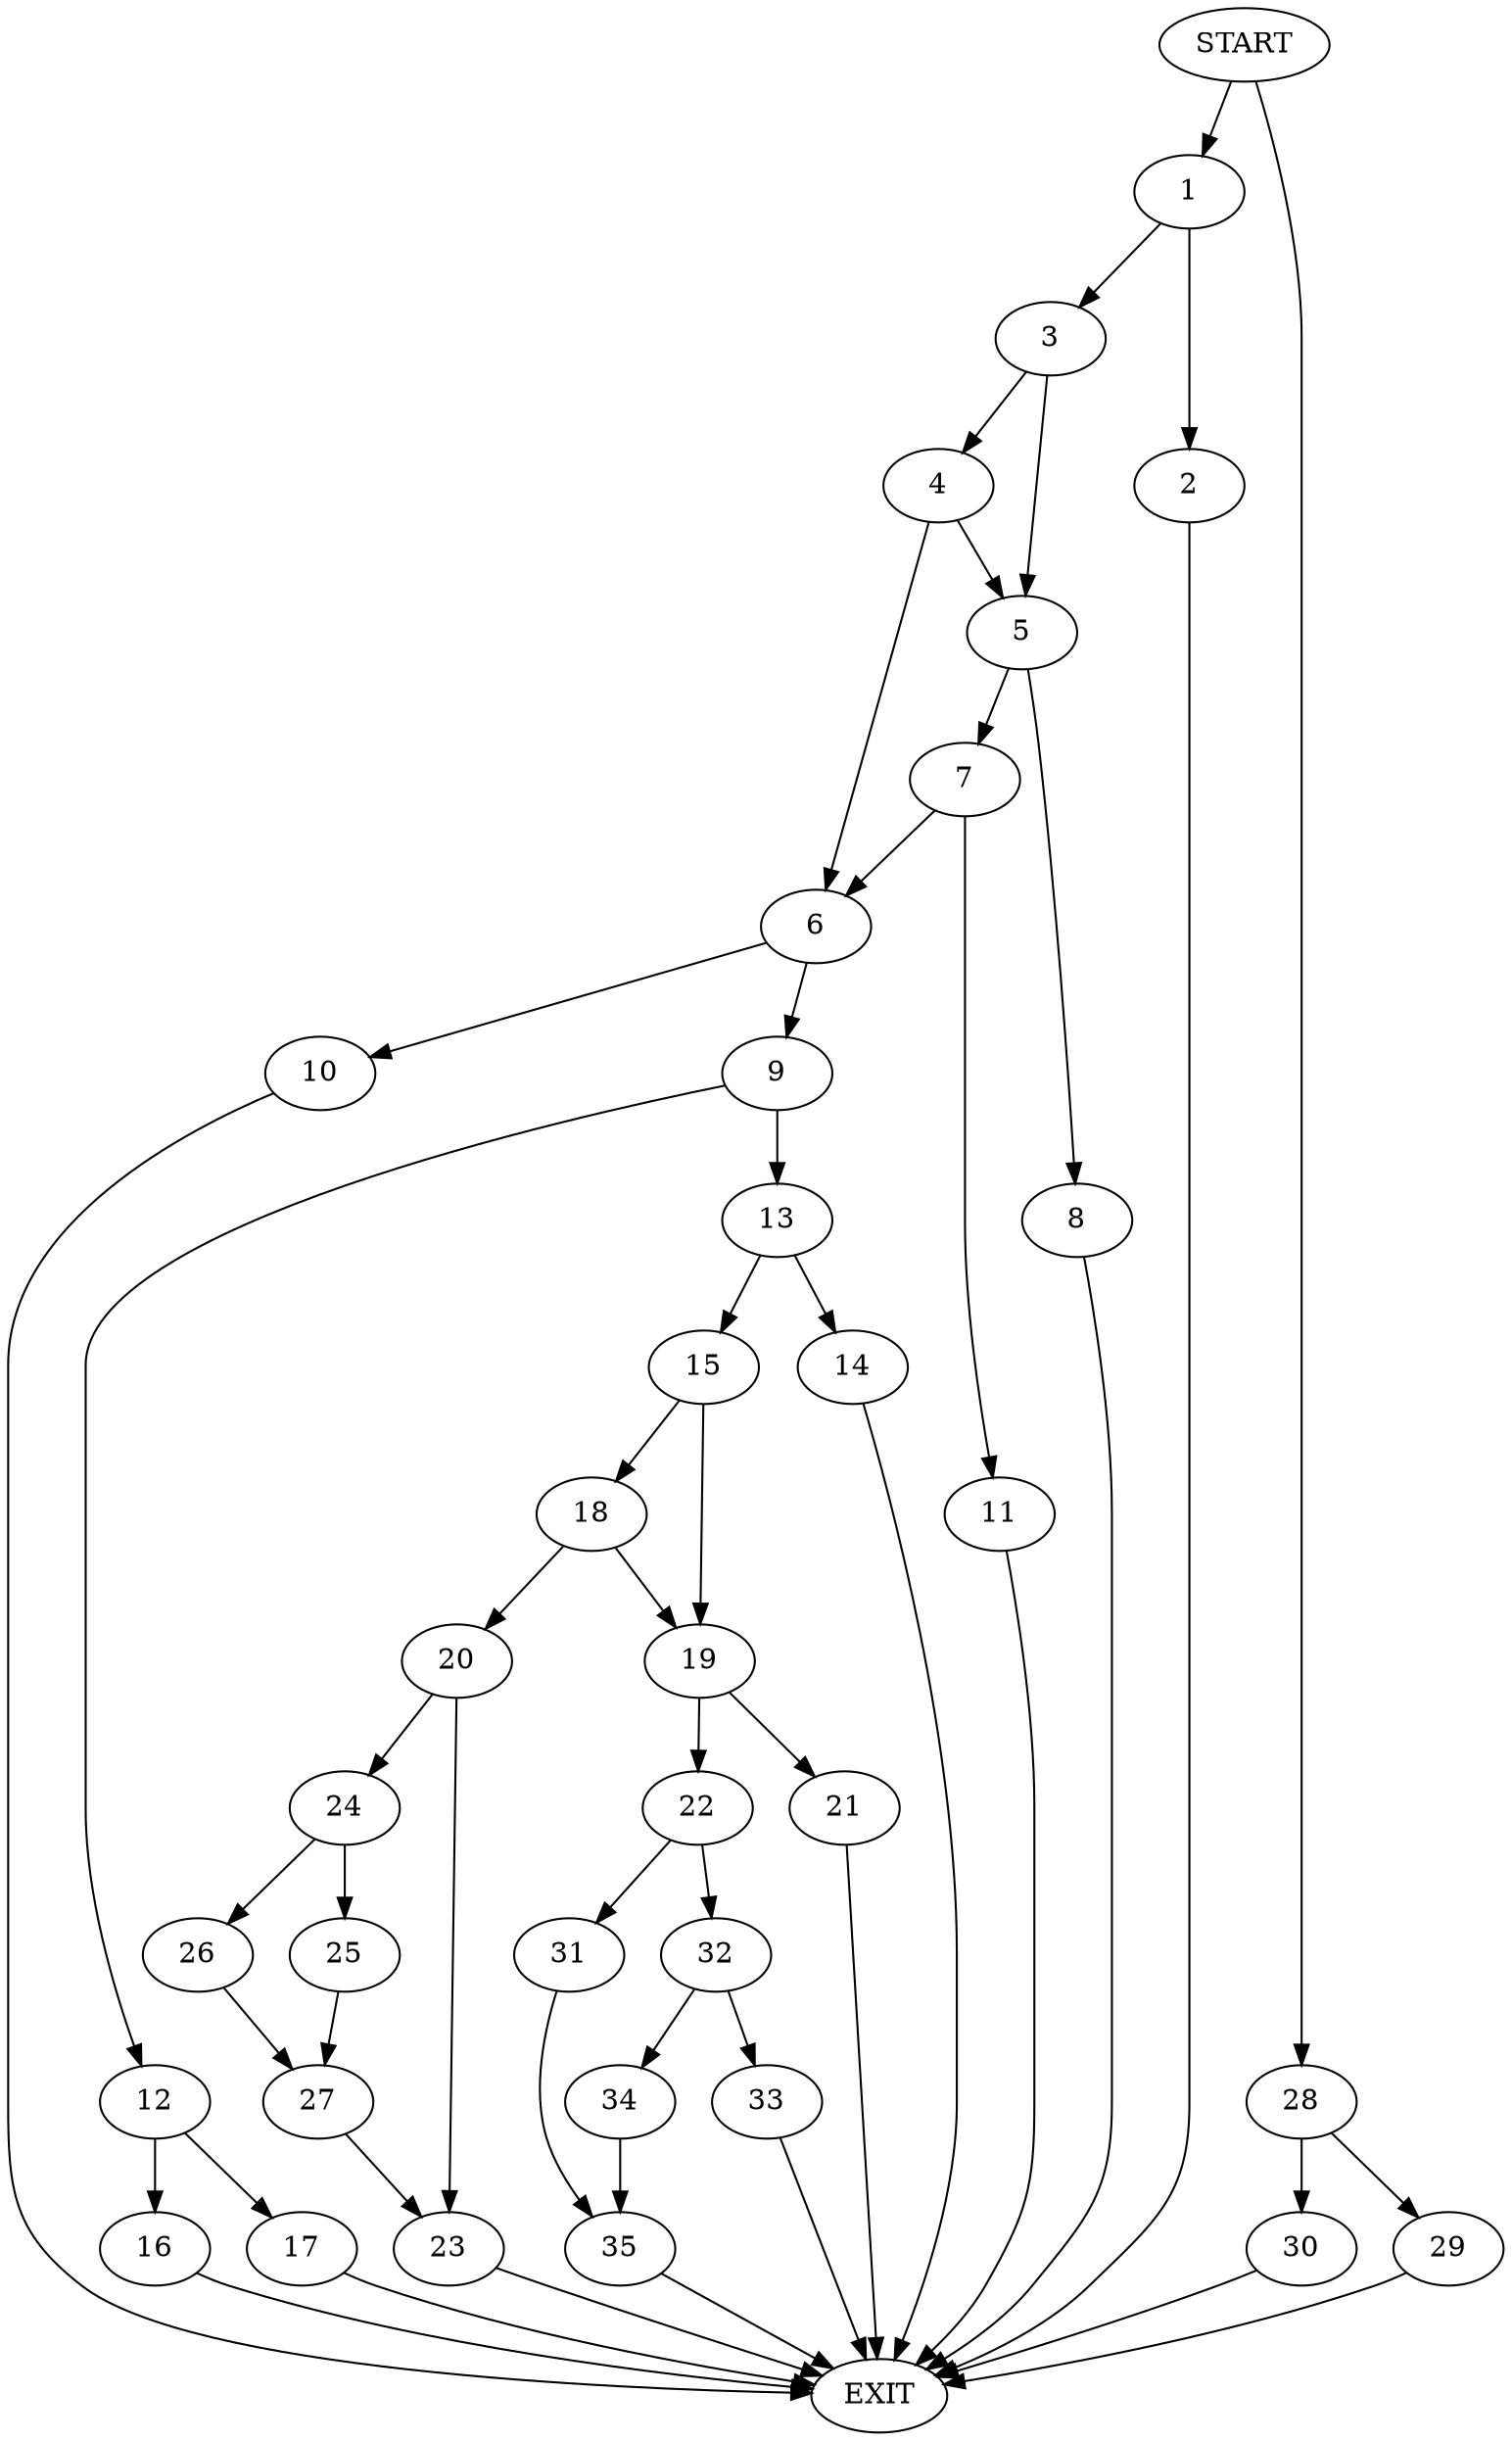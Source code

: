 digraph {
0 [label="START"]
36 [label="EXIT"]
0 -> 1
1 -> 2
1 -> 3
2 -> 36
3 -> 4
3 -> 5
4 -> 6
4 -> 5
5 -> 7
5 -> 8
6 -> 9
6 -> 10
7 -> 11
7 -> 6
8 -> 36
11 -> 36
9 -> 12
9 -> 13
10 -> 36
13 -> 14
13 -> 15
12 -> 16
12 -> 17
17 -> 36
16 -> 36
14 -> 36
15 -> 18
15 -> 19
18 -> 19
18 -> 20
19 -> 21
19 -> 22
20 -> 23
20 -> 24
24 -> 25
24 -> 26
23 -> 36
26 -> 27
25 -> 27
27 -> 23
0 -> 28
28 -> 29
28 -> 30
30 -> 36
29 -> 36
21 -> 36
22 -> 31
22 -> 32
32 -> 33
32 -> 34
31 -> 35
34 -> 35
33 -> 36
35 -> 36
}

